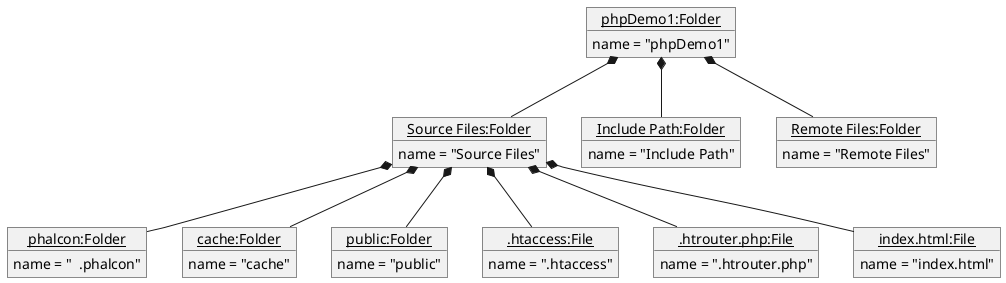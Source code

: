 @startuml
'https://plantuml.com/object-diagram

object "<u>phpDemo1:Folder</u>" as php {
name = "phpDemo1"
}
object "<u>Source Files:Folder</u>" as sf {
name = "Source Files"
}
object "<u>Include Path:Folder</u>" as ip {
name = "Include Path"
}
object "<u>Remote Files:Folder</u>" as rf {
name = "Remote Files"
}
php *-- sf
php *-- ip
php *-- rf
object "<u>phalcon:Folder</u>" as phalcon {
name = "  .phalcon"
}
object "<u>cache:Folder</u>" as cache {
name = "cache"
}
object "<u>public:Folder</u>" as public {
name = "public"
}
object "<u>.htaccess:File</u>" as hta {
name = ".htaccess"
}
object "<u>.htrouter.php:File</u>" as htr {
name = ".htrouter.php"
}
object "<u>index.html:File</u>" as index {
name = "index.html"
}
sf *-- phalcon
sf *-- cache
sf *-- public
sf *-- hta
sf *-- htr
sf *-- index
@enduml
